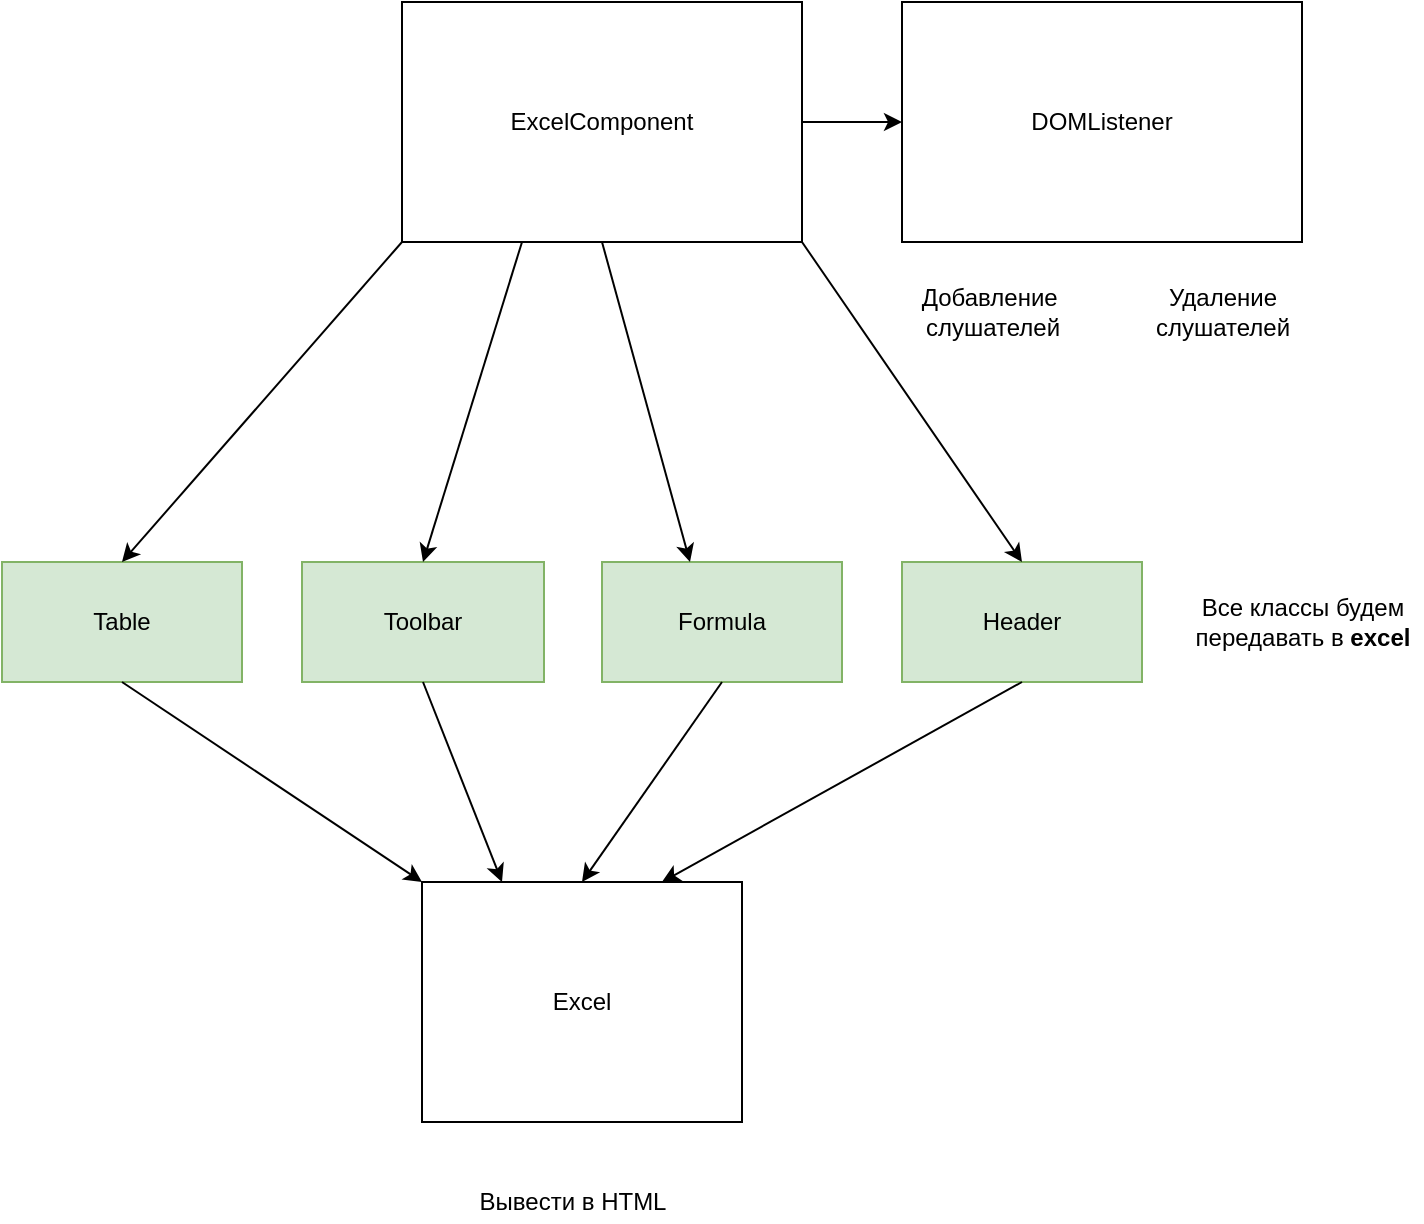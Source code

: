 <mxfile version="14.5.10" type="github">
  <diagram id="iNzfe0ApSXxjXUCwiRjT" name="Page-1">
    <mxGraphModel dx="1189" dy="753" grid="1" gridSize="10" guides="1" tooltips="1" connect="1" arrows="1" fold="1" page="1" pageScale="1" pageWidth="827" pageHeight="1169" math="0" shadow="0">
      <root>
        <mxCell id="0" />
        <mxCell id="1" parent="0" />
        <mxCell id="jT-Y5loIm_8YSGqEwft5-3" value="DOMListener" style="rounded=0;whiteSpace=wrap;html=1;shadow=0;" parent="1" vertex="1">
          <mxGeometry x="520" y="160" width="200" height="120" as="geometry" />
        </mxCell>
        <mxCell id="jT-Y5loIm_8YSGqEwft5-5" style="edgeStyle=orthogonalEdgeStyle;rounded=0;orthogonalLoop=1;jettySize=auto;html=1;entryX=0;entryY=0.5;entryDx=0;entryDy=0;" parent="1" source="jT-Y5loIm_8YSGqEwft5-4" target="jT-Y5loIm_8YSGqEwft5-3" edge="1">
          <mxGeometry relative="1" as="geometry" />
        </mxCell>
        <mxCell id="jT-Y5loIm_8YSGqEwft5-4" value="ExcelComponent" style="rounded=0;whiteSpace=wrap;html=1;shadow=0;sketch=0;glass=0;" parent="1" vertex="1">
          <mxGeometry x="270" y="160" width="200" height="120" as="geometry" />
        </mxCell>
        <mxCell id="jT-Y5loIm_8YSGqEwft5-6" value="Добавление&amp;nbsp;&lt;br&gt;слушателей" style="text;html=1;align=center;verticalAlign=middle;resizable=0;points=[];autosize=1;" parent="1" vertex="1">
          <mxGeometry x="520" y="300" width="90" height="30" as="geometry" />
        </mxCell>
        <mxCell id="jT-Y5loIm_8YSGqEwft5-7" value="Удаление &lt;br&gt;слушателей" style="text;html=1;align=center;verticalAlign=middle;resizable=0;points=[];autosize=1;" parent="1" vertex="1">
          <mxGeometry x="640" y="300" width="80" height="30" as="geometry" />
        </mxCell>
        <mxCell id="jT-Y5loIm_8YSGqEwft5-9" value="Table" style="rounded=0;whiteSpace=wrap;html=1;shadow=0;glass=0;sketch=0;align=center;fillColor=#d5e8d4;strokeColor=#82b366;" parent="1" vertex="1">
          <mxGeometry x="70" y="440" width="120" height="60" as="geometry" />
        </mxCell>
        <mxCell id="jT-Y5loIm_8YSGqEwft5-10" value="Toolbar" style="rounded=0;whiteSpace=wrap;html=1;shadow=0;glass=0;sketch=0;align=center;fillColor=#d5e8d4;strokeColor=#82b366;" parent="1" vertex="1">
          <mxGeometry x="220" y="440" width="121" height="60" as="geometry" />
        </mxCell>
        <mxCell id="jT-Y5loIm_8YSGqEwft5-11" value="Formula" style="rounded=0;whiteSpace=wrap;html=1;shadow=0;glass=0;sketch=0;align=center;fillColor=#d5e8d4;strokeColor=#82b366;" parent="1" vertex="1">
          <mxGeometry x="370" y="440" width="120" height="60" as="geometry" />
        </mxCell>
        <mxCell id="jT-Y5loIm_8YSGqEwft5-12" value="Header" style="rounded=0;whiteSpace=wrap;html=1;shadow=0;glass=0;sketch=0;align=center;fillColor=#d5e8d4;strokeColor=#82b366;" parent="1" vertex="1">
          <mxGeometry x="520" y="440" width="120" height="60" as="geometry" />
        </mxCell>
        <mxCell id="jT-Y5loIm_8YSGqEwft5-14" value="" style="endArrow=classic;html=1;entryX=0.5;entryY=0;entryDx=0;entryDy=0;exitX=0;exitY=1;exitDx=0;exitDy=0;" parent="1" source="jT-Y5loIm_8YSGqEwft5-4" target="jT-Y5loIm_8YSGqEwft5-9" edge="1">
          <mxGeometry width="50" height="50" relative="1" as="geometry">
            <mxPoint x="200" y="380" as="sourcePoint" />
            <mxPoint x="250" y="330" as="targetPoint" />
          </mxGeometry>
        </mxCell>
        <mxCell id="jT-Y5loIm_8YSGqEwft5-16" value="" style="endArrow=classic;html=1;entryX=0.5;entryY=0;entryDx=0;entryDy=0;exitX=0.3;exitY=1;exitDx=0;exitDy=0;exitPerimeter=0;" parent="1" source="jT-Y5loIm_8YSGqEwft5-4" target="jT-Y5loIm_8YSGqEwft5-10" edge="1">
          <mxGeometry width="50" height="50" relative="1" as="geometry">
            <mxPoint x="392" y="293.0" as="sourcePoint" />
            <mxPoint x="170" y="450.96" as="targetPoint" />
          </mxGeometry>
        </mxCell>
        <mxCell id="jT-Y5loIm_8YSGqEwft5-17" value="" style="endArrow=classic;html=1;entryX=0.5;entryY=0;entryDx=0;entryDy=0;exitX=0.5;exitY=1;exitDx=0;exitDy=0;" parent="1" source="jT-Y5loIm_8YSGqEwft5-4" edge="1">
          <mxGeometry width="50" height="50" relative="1" as="geometry">
            <mxPoint x="414" y="282" as="sourcePoint" />
            <mxPoint x="414" y="440.0" as="targetPoint" />
          </mxGeometry>
        </mxCell>
        <mxCell id="jT-Y5loIm_8YSGqEwft5-18" value="" style="endArrow=classic;html=1;entryX=0.5;entryY=0;entryDx=0;entryDy=0;exitX=1;exitY=1;exitDx=0;exitDy=0;" parent="1" source="jT-Y5loIm_8YSGqEwft5-4" target="jT-Y5loIm_8YSGqEwft5-12" edge="1">
          <mxGeometry width="50" height="50" relative="1" as="geometry">
            <mxPoint x="555.5" y="277" as="sourcePoint" />
            <mxPoint x="456" y="437" as="targetPoint" />
          </mxGeometry>
        </mxCell>
        <mxCell id="jT-Y5loIm_8YSGqEwft5-19" value="Excel" style="rounded=0;whiteSpace=wrap;html=1;shadow=0;glass=0;sketch=0;align=center;" parent="1" vertex="1">
          <mxGeometry x="280" y="600" width="160" height="120" as="geometry" />
        </mxCell>
        <mxCell id="jT-Y5loIm_8YSGqEwft5-20" value="" style="endArrow=classic;html=1;exitX=0.5;exitY=1;exitDx=0;exitDy=0;entryX=0;entryY=0;entryDx=0;entryDy=0;" parent="1" source="jT-Y5loIm_8YSGqEwft5-9" target="jT-Y5loIm_8YSGqEwft5-19" edge="1">
          <mxGeometry width="50" height="50" relative="1" as="geometry">
            <mxPoint x="150" y="580" as="sourcePoint" />
            <mxPoint x="320" y="580" as="targetPoint" />
          </mxGeometry>
        </mxCell>
        <mxCell id="jT-Y5loIm_8YSGqEwft5-21" value="Все классы будем&lt;br&gt;передавать в &lt;b&gt;excel&lt;/b&gt;" style="text;html=1;align=center;verticalAlign=middle;resizable=0;points=[];autosize=1;" parent="1" vertex="1">
          <mxGeometry x="660" y="455" width="120" height="30" as="geometry" />
        </mxCell>
        <mxCell id="jT-Y5loIm_8YSGqEwft5-22" value="" style="endArrow=classic;html=1;exitX=0.5;exitY=1;exitDx=0;exitDy=0;entryX=0.25;entryY=0;entryDx=0;entryDy=0;" parent="1" source="jT-Y5loIm_8YSGqEwft5-10" edge="1" target="jT-Y5loIm_8YSGqEwft5-19">
          <mxGeometry width="50" height="50" relative="1" as="geometry">
            <mxPoint x="280" y="490" as="sourcePoint" />
            <mxPoint x="345" y="598" as="targetPoint" />
          </mxGeometry>
        </mxCell>
        <mxCell id="jT-Y5loIm_8YSGqEwft5-23" value="" style="endArrow=classic;html=1;exitX=0.5;exitY=1;exitDx=0;exitDy=0;entryX=0.5;entryY=0;entryDx=0;entryDy=0;" parent="1" source="jT-Y5loIm_8YSGqEwft5-11" target="jT-Y5loIm_8YSGqEwft5-19" edge="1">
          <mxGeometry width="50" height="50" relative="1" as="geometry">
            <mxPoint x="410" y="491" as="sourcePoint" />
            <mxPoint x="474.46" y="588.96" as="targetPoint" />
          </mxGeometry>
        </mxCell>
        <mxCell id="jT-Y5loIm_8YSGqEwft5-24" value="" style="endArrow=classic;html=1;exitX=0.5;exitY=1;exitDx=0;exitDy=0;entryX=0.75;entryY=0;entryDx=0;entryDy=0;" parent="1" source="jT-Y5loIm_8YSGqEwft5-12" target="jT-Y5loIm_8YSGqEwft5-19" edge="1">
          <mxGeometry width="50" height="50" relative="1" as="geometry">
            <mxPoint x="579" y="488" as="sourcePoint" />
            <mxPoint x="509" y="588" as="targetPoint" />
          </mxGeometry>
        </mxCell>
        <mxCell id="jT-Y5loIm_8YSGqEwft5-25" value="Вывести в HTML" style="text;html=1;align=center;verticalAlign=middle;resizable=0;points=[];autosize=1;" parent="1" vertex="1">
          <mxGeometry x="300" y="750" width="110" height="20" as="geometry" />
        </mxCell>
      </root>
    </mxGraphModel>
  </diagram>
</mxfile>
